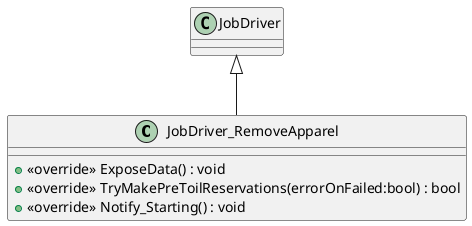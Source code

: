 @startuml
class JobDriver_RemoveApparel {
    + <<override>> ExposeData() : void
    + <<override>> TryMakePreToilReservations(errorOnFailed:bool) : bool
    + <<override>> Notify_Starting() : void
}
JobDriver <|-- JobDriver_RemoveApparel
@enduml
